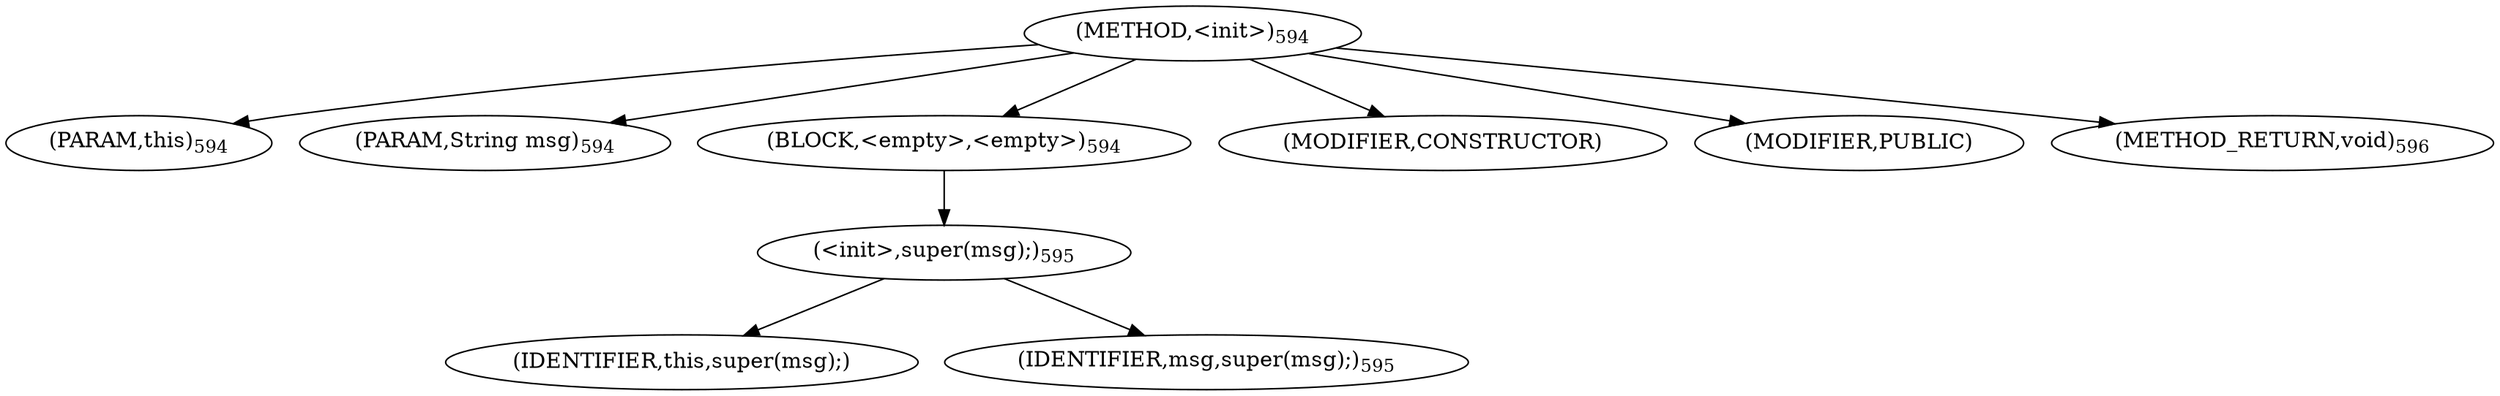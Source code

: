 digraph "&lt;init&gt;" {  
"1355" [label = <(METHOD,&lt;init&gt;)<SUB>594</SUB>> ]
"51" [label = <(PARAM,this)<SUB>594</SUB>> ]
"1356" [label = <(PARAM,String msg)<SUB>594</SUB>> ]
"1357" [label = <(BLOCK,&lt;empty&gt;,&lt;empty&gt;)<SUB>594</SUB>> ]
"1358" [label = <(&lt;init&gt;,super(msg);)<SUB>595</SUB>> ]
"50" [label = <(IDENTIFIER,this,super(msg);)> ]
"1359" [label = <(IDENTIFIER,msg,super(msg);)<SUB>595</SUB>> ]
"1360" [label = <(MODIFIER,CONSTRUCTOR)> ]
"1361" [label = <(MODIFIER,PUBLIC)> ]
"1362" [label = <(METHOD_RETURN,void)<SUB>596</SUB>> ]
  "1355" -> "51" 
  "1355" -> "1356" 
  "1355" -> "1357" 
  "1355" -> "1360" 
  "1355" -> "1361" 
  "1355" -> "1362" 
  "1357" -> "1358" 
  "1358" -> "50" 
  "1358" -> "1359" 
}
